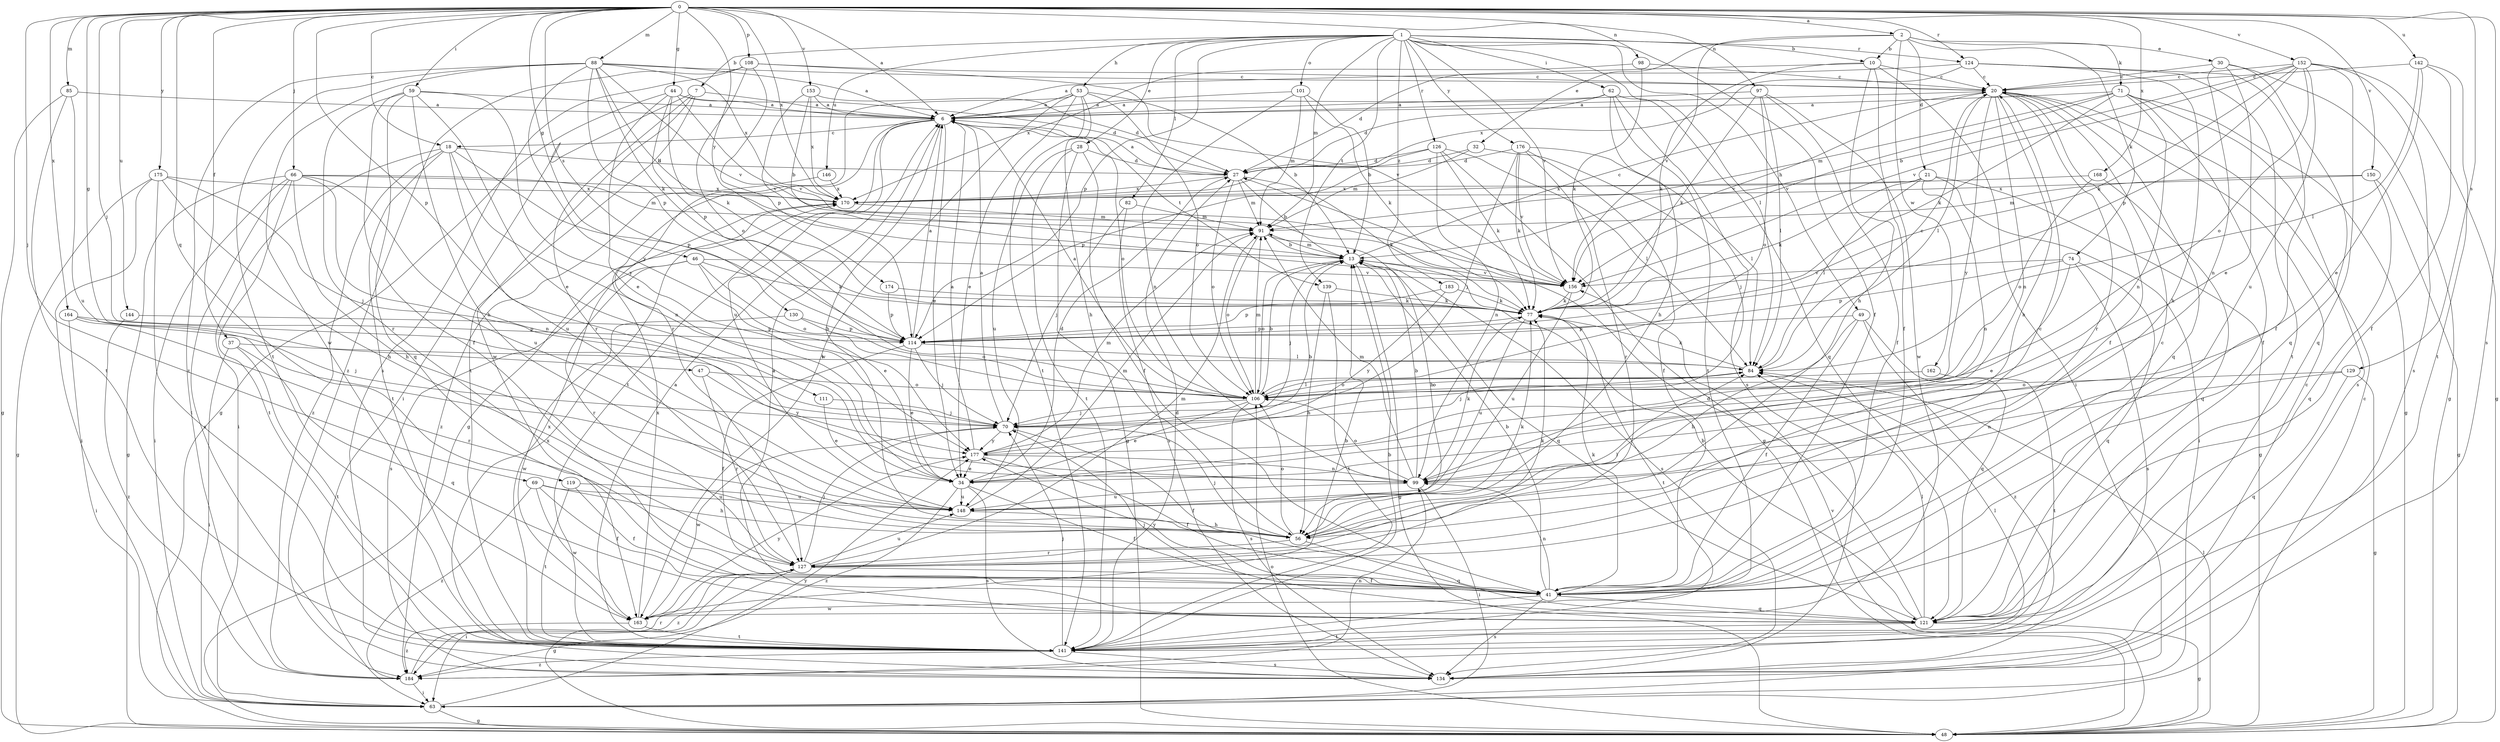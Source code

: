 strict digraph  {
0;
1;
2;
6;
7;
10;
13;
18;
20;
21;
27;
28;
30;
32;
34;
37;
41;
44;
46;
47;
48;
49;
53;
56;
59;
62;
63;
66;
69;
70;
71;
74;
77;
82;
84;
85;
88;
91;
97;
98;
99;
101;
106;
108;
111;
114;
119;
121;
124;
126;
127;
129;
130;
134;
139;
141;
142;
144;
146;
148;
150;
152;
153;
156;
162;
163;
164;
168;
170;
174;
175;
176;
177;
183;
184;
0 -> 2  [label=a];
0 -> 6  [label=a];
0 -> 18  [label=c];
0 -> 37  [label=f];
0 -> 44  [label=g];
0 -> 46  [label=g];
0 -> 47  [label=g];
0 -> 59  [label=i];
0 -> 66  [label=j];
0 -> 69  [label=j];
0 -> 70  [label=j];
0 -> 85  [label=m];
0 -> 88  [label=m];
0 -> 97  [label=n];
0 -> 98  [label=n];
0 -> 108  [label=p];
0 -> 111  [label=p];
0 -> 119  [label=q];
0 -> 124  [label=r];
0 -> 129  [label=s];
0 -> 130  [label=s];
0 -> 134  [label=s];
0 -> 142  [label=u];
0 -> 144  [label=u];
0 -> 150  [label=v];
0 -> 152  [label=v];
0 -> 153  [label=v];
0 -> 164  [label=x];
0 -> 168  [label=x];
0 -> 170  [label=x];
0 -> 174  [label=y];
0 -> 175  [label=y];
1 -> 7  [label=b];
1 -> 10  [label=b];
1 -> 28  [label=e];
1 -> 41  [label=f];
1 -> 49  [label=h];
1 -> 53  [label=h];
1 -> 62  [label=i];
1 -> 82  [label=l];
1 -> 84  [label=l];
1 -> 91  [label=m];
1 -> 101  [label=o];
1 -> 114  [label=p];
1 -> 124  [label=r];
1 -> 126  [label=r];
1 -> 139  [label=t];
1 -> 146  [label=u];
1 -> 156  [label=v];
1 -> 176  [label=y];
1 -> 183  [label=z];
2 -> 10  [label=b];
2 -> 21  [label=d];
2 -> 30  [label=e];
2 -> 32  [label=e];
2 -> 71  [label=k];
2 -> 74  [label=k];
2 -> 156  [label=v];
2 -> 162  [label=w];
6 -> 18  [label=c];
6 -> 34  [label=e];
6 -> 48  [label=g];
6 -> 56  [label=h];
6 -> 106  [label=o];
6 -> 139  [label=t];
6 -> 141  [label=t];
6 -> 148  [label=u];
7 -> 6  [label=a];
7 -> 63  [label=i];
7 -> 127  [label=r];
7 -> 141  [label=t];
7 -> 163  [label=w];
10 -> 20  [label=c];
10 -> 27  [label=d];
10 -> 41  [label=f];
10 -> 56  [label=h];
10 -> 63  [label=i];
10 -> 77  [label=k];
13 -> 20  [label=c];
13 -> 48  [label=g];
13 -> 70  [label=j];
13 -> 91  [label=m];
13 -> 106  [label=o];
13 -> 121  [label=q];
13 -> 134  [label=s];
13 -> 156  [label=v];
18 -> 27  [label=d];
18 -> 63  [label=i];
18 -> 99  [label=n];
18 -> 114  [label=p];
18 -> 141  [label=t];
18 -> 148  [label=u];
18 -> 184  [label=z];
20 -> 6  [label=a];
20 -> 41  [label=f];
20 -> 56  [label=h];
20 -> 84  [label=l];
20 -> 99  [label=n];
20 -> 121  [label=q];
20 -> 127  [label=r];
20 -> 156  [label=v];
20 -> 177  [label=y];
21 -> 48  [label=g];
21 -> 63  [label=i];
21 -> 77  [label=k];
21 -> 84  [label=l];
21 -> 99  [label=n];
21 -> 170  [label=x];
27 -> 6  [label=a];
27 -> 13  [label=b];
27 -> 77  [label=k];
27 -> 91  [label=m];
27 -> 106  [label=o];
27 -> 170  [label=x];
28 -> 27  [label=d];
28 -> 41  [label=f];
28 -> 48  [label=g];
28 -> 141  [label=t];
28 -> 148  [label=u];
30 -> 20  [label=c];
30 -> 34  [label=e];
30 -> 48  [label=g];
30 -> 99  [label=n];
30 -> 121  [label=q];
32 -> 27  [label=d];
32 -> 70  [label=j];
32 -> 91  [label=m];
34 -> 27  [label=d];
34 -> 41  [label=f];
34 -> 134  [label=s];
34 -> 148  [label=u];
34 -> 184  [label=z];
37 -> 63  [label=i];
37 -> 84  [label=l];
37 -> 121  [label=q];
37 -> 141  [label=t];
41 -> 13  [label=b];
41 -> 20  [label=c];
41 -> 77  [label=k];
41 -> 99  [label=n];
41 -> 121  [label=q];
41 -> 134  [label=s];
41 -> 163  [label=w];
41 -> 177  [label=y];
44 -> 6  [label=a];
44 -> 27  [label=d];
44 -> 34  [label=e];
44 -> 48  [label=g];
44 -> 77  [label=k];
44 -> 114  [label=p];
44 -> 156  [label=v];
46 -> 34  [label=e];
46 -> 77  [label=k];
46 -> 106  [label=o];
46 -> 127  [label=r];
46 -> 134  [label=s];
46 -> 156  [label=v];
47 -> 106  [label=o];
47 -> 127  [label=r];
47 -> 177  [label=y];
48 -> 84  [label=l];
48 -> 106  [label=o];
48 -> 156  [label=v];
49 -> 41  [label=f];
49 -> 56  [label=h];
49 -> 114  [label=p];
49 -> 121  [label=q];
49 -> 184  [label=z];
53 -> 6  [label=a];
53 -> 13  [label=b];
53 -> 34  [label=e];
53 -> 56  [label=h];
53 -> 106  [label=o];
53 -> 127  [label=r];
53 -> 141  [label=t];
53 -> 163  [label=w];
56 -> 70  [label=j];
56 -> 77  [label=k];
56 -> 84  [label=l];
56 -> 106  [label=o];
56 -> 121  [label=q];
56 -> 127  [label=r];
59 -> 6  [label=a];
59 -> 34  [label=e];
59 -> 41  [label=f];
59 -> 56  [label=h];
59 -> 121  [label=q];
59 -> 127  [label=r];
59 -> 177  [label=y];
62 -> 6  [label=a];
62 -> 27  [label=d];
62 -> 56  [label=h];
62 -> 121  [label=q];
62 -> 134  [label=s];
62 -> 141  [label=t];
63 -> 20  [label=c];
63 -> 48  [label=g];
63 -> 177  [label=y];
66 -> 48  [label=g];
66 -> 56  [label=h];
66 -> 63  [label=i];
66 -> 91  [label=m];
66 -> 99  [label=n];
66 -> 134  [label=s];
66 -> 141  [label=t];
66 -> 148  [label=u];
66 -> 170  [label=x];
69 -> 41  [label=f];
69 -> 56  [label=h];
69 -> 148  [label=u];
69 -> 163  [label=w];
69 -> 184  [label=z];
70 -> 6  [label=a];
70 -> 41  [label=f];
70 -> 163  [label=w];
70 -> 177  [label=y];
71 -> 6  [label=a];
71 -> 41  [label=f];
71 -> 48  [label=g];
71 -> 77  [label=k];
71 -> 91  [label=m];
71 -> 99  [label=n];
71 -> 134  [label=s];
71 -> 156  [label=v];
74 -> 34  [label=e];
74 -> 114  [label=p];
74 -> 121  [label=q];
74 -> 134  [label=s];
74 -> 156  [label=v];
77 -> 114  [label=p];
77 -> 141  [label=t];
77 -> 148  [label=u];
82 -> 70  [label=j];
82 -> 91  [label=m];
82 -> 134  [label=s];
84 -> 20  [label=c];
84 -> 70  [label=j];
84 -> 77  [label=k];
84 -> 106  [label=o];
85 -> 6  [label=a];
85 -> 48  [label=g];
85 -> 141  [label=t];
85 -> 148  [label=u];
88 -> 6  [label=a];
88 -> 13  [label=b];
88 -> 20  [label=c];
88 -> 77  [label=k];
88 -> 114  [label=p];
88 -> 141  [label=t];
88 -> 156  [label=v];
88 -> 163  [label=w];
88 -> 170  [label=x];
88 -> 177  [label=y];
88 -> 184  [label=z];
91 -> 13  [label=b];
91 -> 56  [label=h];
91 -> 106  [label=o];
97 -> 6  [label=a];
97 -> 41  [label=f];
97 -> 77  [label=k];
97 -> 84  [label=l];
97 -> 106  [label=o];
97 -> 163  [label=w];
98 -> 20  [label=c];
98 -> 77  [label=k];
98 -> 170  [label=x];
99 -> 13  [label=b];
99 -> 63  [label=i];
99 -> 77  [label=k];
99 -> 91  [label=m];
99 -> 106  [label=o];
99 -> 148  [label=u];
101 -> 6  [label=a];
101 -> 13  [label=b];
101 -> 77  [label=k];
101 -> 91  [label=m];
101 -> 99  [label=n];
106 -> 6  [label=a];
106 -> 13  [label=b];
106 -> 34  [label=e];
106 -> 70  [label=j];
106 -> 84  [label=l];
106 -> 91  [label=m];
106 -> 134  [label=s];
108 -> 20  [label=c];
108 -> 106  [label=o];
108 -> 114  [label=p];
108 -> 134  [label=s];
108 -> 156  [label=v];
108 -> 184  [label=z];
111 -> 34  [label=e];
111 -> 70  [label=j];
114 -> 6  [label=a];
114 -> 34  [label=e];
114 -> 41  [label=f];
114 -> 70  [label=j];
114 -> 84  [label=l];
119 -> 41  [label=f];
119 -> 141  [label=t];
119 -> 148  [label=u];
121 -> 6  [label=a];
121 -> 13  [label=b];
121 -> 27  [label=d];
121 -> 48  [label=g];
121 -> 70  [label=j];
121 -> 84  [label=l];
121 -> 141  [label=t];
124 -> 6  [label=a];
124 -> 20  [label=c];
124 -> 41  [label=f];
124 -> 56  [label=h];
124 -> 141  [label=t];
124 -> 170  [label=x];
126 -> 27  [label=d];
126 -> 48  [label=g];
126 -> 77  [label=k];
126 -> 84  [label=l];
126 -> 99  [label=n];
126 -> 114  [label=p];
127 -> 20  [label=c];
127 -> 41  [label=f];
127 -> 48  [label=g];
127 -> 63  [label=i];
127 -> 70  [label=j];
127 -> 77  [label=k];
127 -> 91  [label=m];
127 -> 148  [label=u];
127 -> 184  [label=z];
129 -> 48  [label=g];
129 -> 99  [label=n];
129 -> 106  [label=o];
129 -> 121  [label=q];
130 -> 106  [label=o];
130 -> 114  [label=p];
130 -> 163  [label=w];
134 -> 20  [label=c];
134 -> 170  [label=x];
139 -> 56  [label=h];
139 -> 77  [label=k];
139 -> 141  [label=t];
141 -> 6  [label=a];
141 -> 13  [label=b];
141 -> 27  [label=d];
141 -> 70  [label=j];
141 -> 84  [label=l];
141 -> 134  [label=s];
141 -> 170  [label=x];
141 -> 184  [label=z];
142 -> 20  [label=c];
142 -> 34  [label=e];
142 -> 41  [label=f];
142 -> 84  [label=l];
142 -> 141  [label=t];
144 -> 114  [label=p];
144 -> 184  [label=z];
146 -> 170  [label=x];
146 -> 184  [label=z];
148 -> 56  [label=h];
148 -> 91  [label=m];
150 -> 48  [label=g];
150 -> 91  [label=m];
150 -> 121  [label=q];
150 -> 170  [label=x];
152 -> 13  [label=b];
152 -> 20  [label=c];
152 -> 48  [label=g];
152 -> 77  [label=k];
152 -> 106  [label=o];
152 -> 114  [label=p];
152 -> 121  [label=q];
152 -> 134  [label=s];
152 -> 148  [label=u];
152 -> 156  [label=v];
153 -> 6  [label=a];
153 -> 13  [label=b];
153 -> 27  [label=d];
153 -> 156  [label=v];
153 -> 170  [label=x];
156 -> 77  [label=k];
156 -> 148  [label=u];
162 -> 106  [label=o];
162 -> 141  [label=t];
163 -> 13  [label=b];
163 -> 141  [label=t];
163 -> 170  [label=x];
163 -> 177  [label=y];
163 -> 184  [label=z];
164 -> 63  [label=i];
164 -> 70  [label=j];
164 -> 114  [label=p];
164 -> 127  [label=r];
168 -> 106  [label=o];
168 -> 121  [label=q];
168 -> 170  [label=x];
170 -> 91  [label=m];
174 -> 77  [label=k];
174 -> 114  [label=p];
175 -> 48  [label=g];
175 -> 56  [label=h];
175 -> 63  [label=i];
175 -> 70  [label=j];
175 -> 141  [label=t];
175 -> 170  [label=x];
176 -> 27  [label=d];
176 -> 41  [label=f];
176 -> 70  [label=j];
176 -> 77  [label=k];
176 -> 84  [label=l];
176 -> 127  [label=r];
176 -> 156  [label=v];
177 -> 6  [label=a];
177 -> 13  [label=b];
177 -> 34  [label=e];
177 -> 41  [label=f];
177 -> 91  [label=m];
177 -> 99  [label=n];
183 -> 77  [label=k];
183 -> 114  [label=p];
183 -> 177  [label=y];
184 -> 63  [label=i];
184 -> 99  [label=n];
184 -> 127  [label=r];
}
